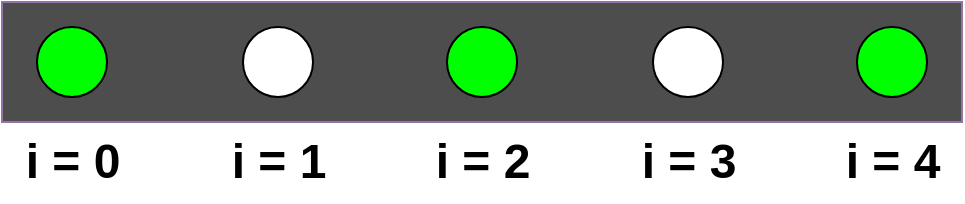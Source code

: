 <mxfile version="21.5.0" type="device">
  <diagram name="Page-1" id="4E7a-Lf5X4EZXsTUNQF7">
    <mxGraphModel dx="1050" dy="579" grid="1" gridSize="10" guides="1" tooltips="1" connect="1" arrows="1" fold="1" page="1" pageScale="1" pageWidth="850" pageHeight="1100" math="0" shadow="0">
      <root>
        <mxCell id="0" />
        <mxCell id="1" parent="0" />
        <mxCell id="ICUF-PF5C_CHbQi0rE6b-1" value="" style="rounded=0;whiteSpace=wrap;html=1;fillColor=#4D4D4D;strokeColor=#9673a6;" parent="1" vertex="1">
          <mxGeometry x="160" y="320" width="480" height="60" as="geometry" />
        </mxCell>
        <mxCell id="ICUF-PF5C_CHbQi0rE6b-17" value="" style="group" parent="1" vertex="1" connectable="0">
          <mxGeometry x="160" y="332.5" width="70" height="87.5" as="geometry" />
        </mxCell>
        <mxCell id="ICUF-PF5C_CHbQi0rE6b-5" value="" style="ellipse;whiteSpace=wrap;html=1;aspect=fixed;fillColor=#00FF00;" parent="ICUF-PF5C_CHbQi0rE6b-17" vertex="1">
          <mxGeometry x="17.5" width="35" height="35" as="geometry" />
        </mxCell>
        <mxCell id="ICUF-PF5C_CHbQi0rE6b-16" value="i = 0" style="text;strokeColor=none;fillColor=none;html=1;fontSize=24;fontStyle=1;verticalAlign=middle;align=center;" parent="ICUF-PF5C_CHbQi0rE6b-17" vertex="1">
          <mxGeometry y="47.5" width="70" height="40" as="geometry" />
        </mxCell>
        <mxCell id="ICUF-PF5C_CHbQi0rE6b-18" value="" style="group" parent="1" vertex="1" connectable="0">
          <mxGeometry x="263" y="332.5" width="70" height="87.5" as="geometry" />
        </mxCell>
        <mxCell id="ICUF-PF5C_CHbQi0rE6b-22" value="" style="group" parent="ICUF-PF5C_CHbQi0rE6b-18" vertex="1" connectable="0">
          <mxGeometry width="70" height="87.5" as="geometry" />
        </mxCell>
        <mxCell id="ICUF-PF5C_CHbQi0rE6b-2" value="" style="ellipse;whiteSpace=wrap;html=1;aspect=fixed;" parent="ICUF-PF5C_CHbQi0rE6b-22" vertex="1">
          <mxGeometry x="17.5" width="35" height="35" as="geometry" />
        </mxCell>
        <mxCell id="ICUF-PF5C_CHbQi0rE6b-10" value="i = 1" style="text;strokeColor=none;fillColor=none;html=1;fontSize=24;fontStyle=1;verticalAlign=middle;align=center;" parent="ICUF-PF5C_CHbQi0rE6b-22" vertex="1">
          <mxGeometry y="47.5" width="70" height="40" as="geometry" />
        </mxCell>
        <mxCell id="ICUF-PF5C_CHbQi0rE6b-19" value="" style="group" parent="1" vertex="1" connectable="0">
          <mxGeometry x="570" y="332.5" width="70" height="87.5" as="geometry" />
        </mxCell>
        <mxCell id="ICUF-PF5C_CHbQi0rE6b-4" value="" style="ellipse;whiteSpace=wrap;html=1;aspect=fixed;fillColor=#00FF00;" parent="ICUF-PF5C_CHbQi0rE6b-19" vertex="1">
          <mxGeometry x="17.5" width="35" height="35" as="geometry" />
        </mxCell>
        <mxCell id="ICUF-PF5C_CHbQi0rE6b-13" value="i = 4" style="text;strokeColor=none;fillColor=none;html=1;fontSize=24;fontStyle=1;verticalAlign=middle;align=center;" parent="ICUF-PF5C_CHbQi0rE6b-19" vertex="1">
          <mxGeometry y="47.5" width="70" height="40" as="geometry" />
        </mxCell>
        <mxCell id="ICUF-PF5C_CHbQi0rE6b-20" value="" style="group" parent="1" vertex="1" connectable="0">
          <mxGeometry x="468" y="332.5" width="70" height="87.5" as="geometry" />
        </mxCell>
        <mxCell id="ICUF-PF5C_CHbQi0rE6b-3" value="" style="ellipse;whiteSpace=wrap;html=1;aspect=fixed;" parent="ICUF-PF5C_CHbQi0rE6b-20" vertex="1">
          <mxGeometry x="17.5" width="35" height="35" as="geometry" />
        </mxCell>
        <mxCell id="ICUF-PF5C_CHbQi0rE6b-12" value="i = 3" style="text;strokeColor=none;fillColor=none;html=1;fontSize=24;fontStyle=1;verticalAlign=middle;align=center;" parent="ICUF-PF5C_CHbQi0rE6b-20" vertex="1">
          <mxGeometry y="47.5" width="70" height="40" as="geometry" />
        </mxCell>
        <mxCell id="ICUF-PF5C_CHbQi0rE6b-21" value="" style="group" parent="1" vertex="1" connectable="0">
          <mxGeometry x="365" y="332.5" width="70" height="87.5" as="geometry" />
        </mxCell>
        <mxCell id="ICUF-PF5C_CHbQi0rE6b-7" value="" style="ellipse;whiteSpace=wrap;html=1;aspect=fixed;movable=1;resizable=1;rotatable=1;deletable=1;editable=1;locked=0;connectable=1;fillColor=#00FF00;" parent="ICUF-PF5C_CHbQi0rE6b-21" vertex="1">
          <mxGeometry x="17.5" width="35" height="35" as="geometry" />
        </mxCell>
        <mxCell id="ICUF-PF5C_CHbQi0rE6b-11" value="i = 2" style="text;strokeColor=none;fillColor=none;html=1;fontSize=24;fontStyle=1;verticalAlign=middle;align=center;movable=1;resizable=1;rotatable=1;deletable=1;editable=1;locked=0;connectable=1;" parent="ICUF-PF5C_CHbQi0rE6b-21" vertex="1">
          <mxGeometry y="47.5" width="70" height="40" as="geometry" />
        </mxCell>
      </root>
    </mxGraphModel>
  </diagram>
</mxfile>
